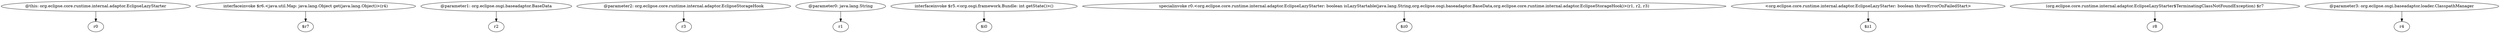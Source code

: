 digraph g {
0[label="@this: org.eclipse.core.runtime.internal.adaptor.EclipseLazyStarter"]
1[label="r0"]
0->1[label=""]
2[label="interfaceinvoke $r6.<java.util.Map: java.lang.Object get(java.lang.Object)>(r4)"]
3[label="$r7"]
2->3[label=""]
4[label="@parameter1: org.eclipse.osgi.baseadaptor.BaseData"]
5[label="r2"]
4->5[label=""]
6[label="@parameter2: org.eclipse.core.runtime.internal.adaptor.EclipseStorageHook"]
7[label="r3"]
6->7[label=""]
8[label="@parameter0: java.lang.String"]
9[label="r1"]
8->9[label=""]
10[label="interfaceinvoke $r5.<org.osgi.framework.Bundle: int getState()>()"]
11[label="$i0"]
10->11[label=""]
12[label="specialinvoke r0.<org.eclipse.core.runtime.internal.adaptor.EclipseLazyStarter: boolean isLazyStartable(java.lang.String,org.eclipse.osgi.baseadaptor.BaseData,org.eclipse.core.runtime.internal.adaptor.EclipseStorageHook)>(r1, r2, r3)"]
13[label="$z0"]
12->13[label=""]
14[label="<org.eclipse.core.runtime.internal.adaptor.EclipseLazyStarter: boolean throwErrorOnFailedStart>"]
15[label="$z1"]
14->15[label=""]
16[label="(org.eclipse.core.runtime.internal.adaptor.EclipseLazyStarter$TerminatingClassNotFoundException) $r7"]
17[label="r8"]
16->17[label=""]
18[label="@parameter3: org.eclipse.osgi.baseadaptor.loader.ClasspathManager"]
19[label="r4"]
18->19[label=""]
}